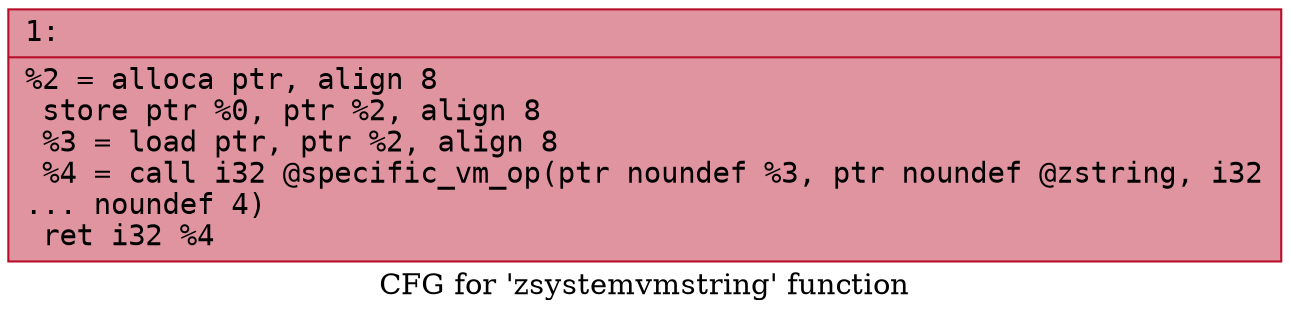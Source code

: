 digraph "CFG for 'zsystemvmstring' function" {
	label="CFG for 'zsystemvmstring' function";

	Node0x6000004b6300 [shape=record,color="#b70d28ff", style=filled, fillcolor="#b70d2870" fontname="Courier",label="{1:\l|  %2 = alloca ptr, align 8\l  store ptr %0, ptr %2, align 8\l  %3 = load ptr, ptr %2, align 8\l  %4 = call i32 @specific_vm_op(ptr noundef %3, ptr noundef @zstring, i32\l... noundef 4)\l  ret i32 %4\l}"];
}
